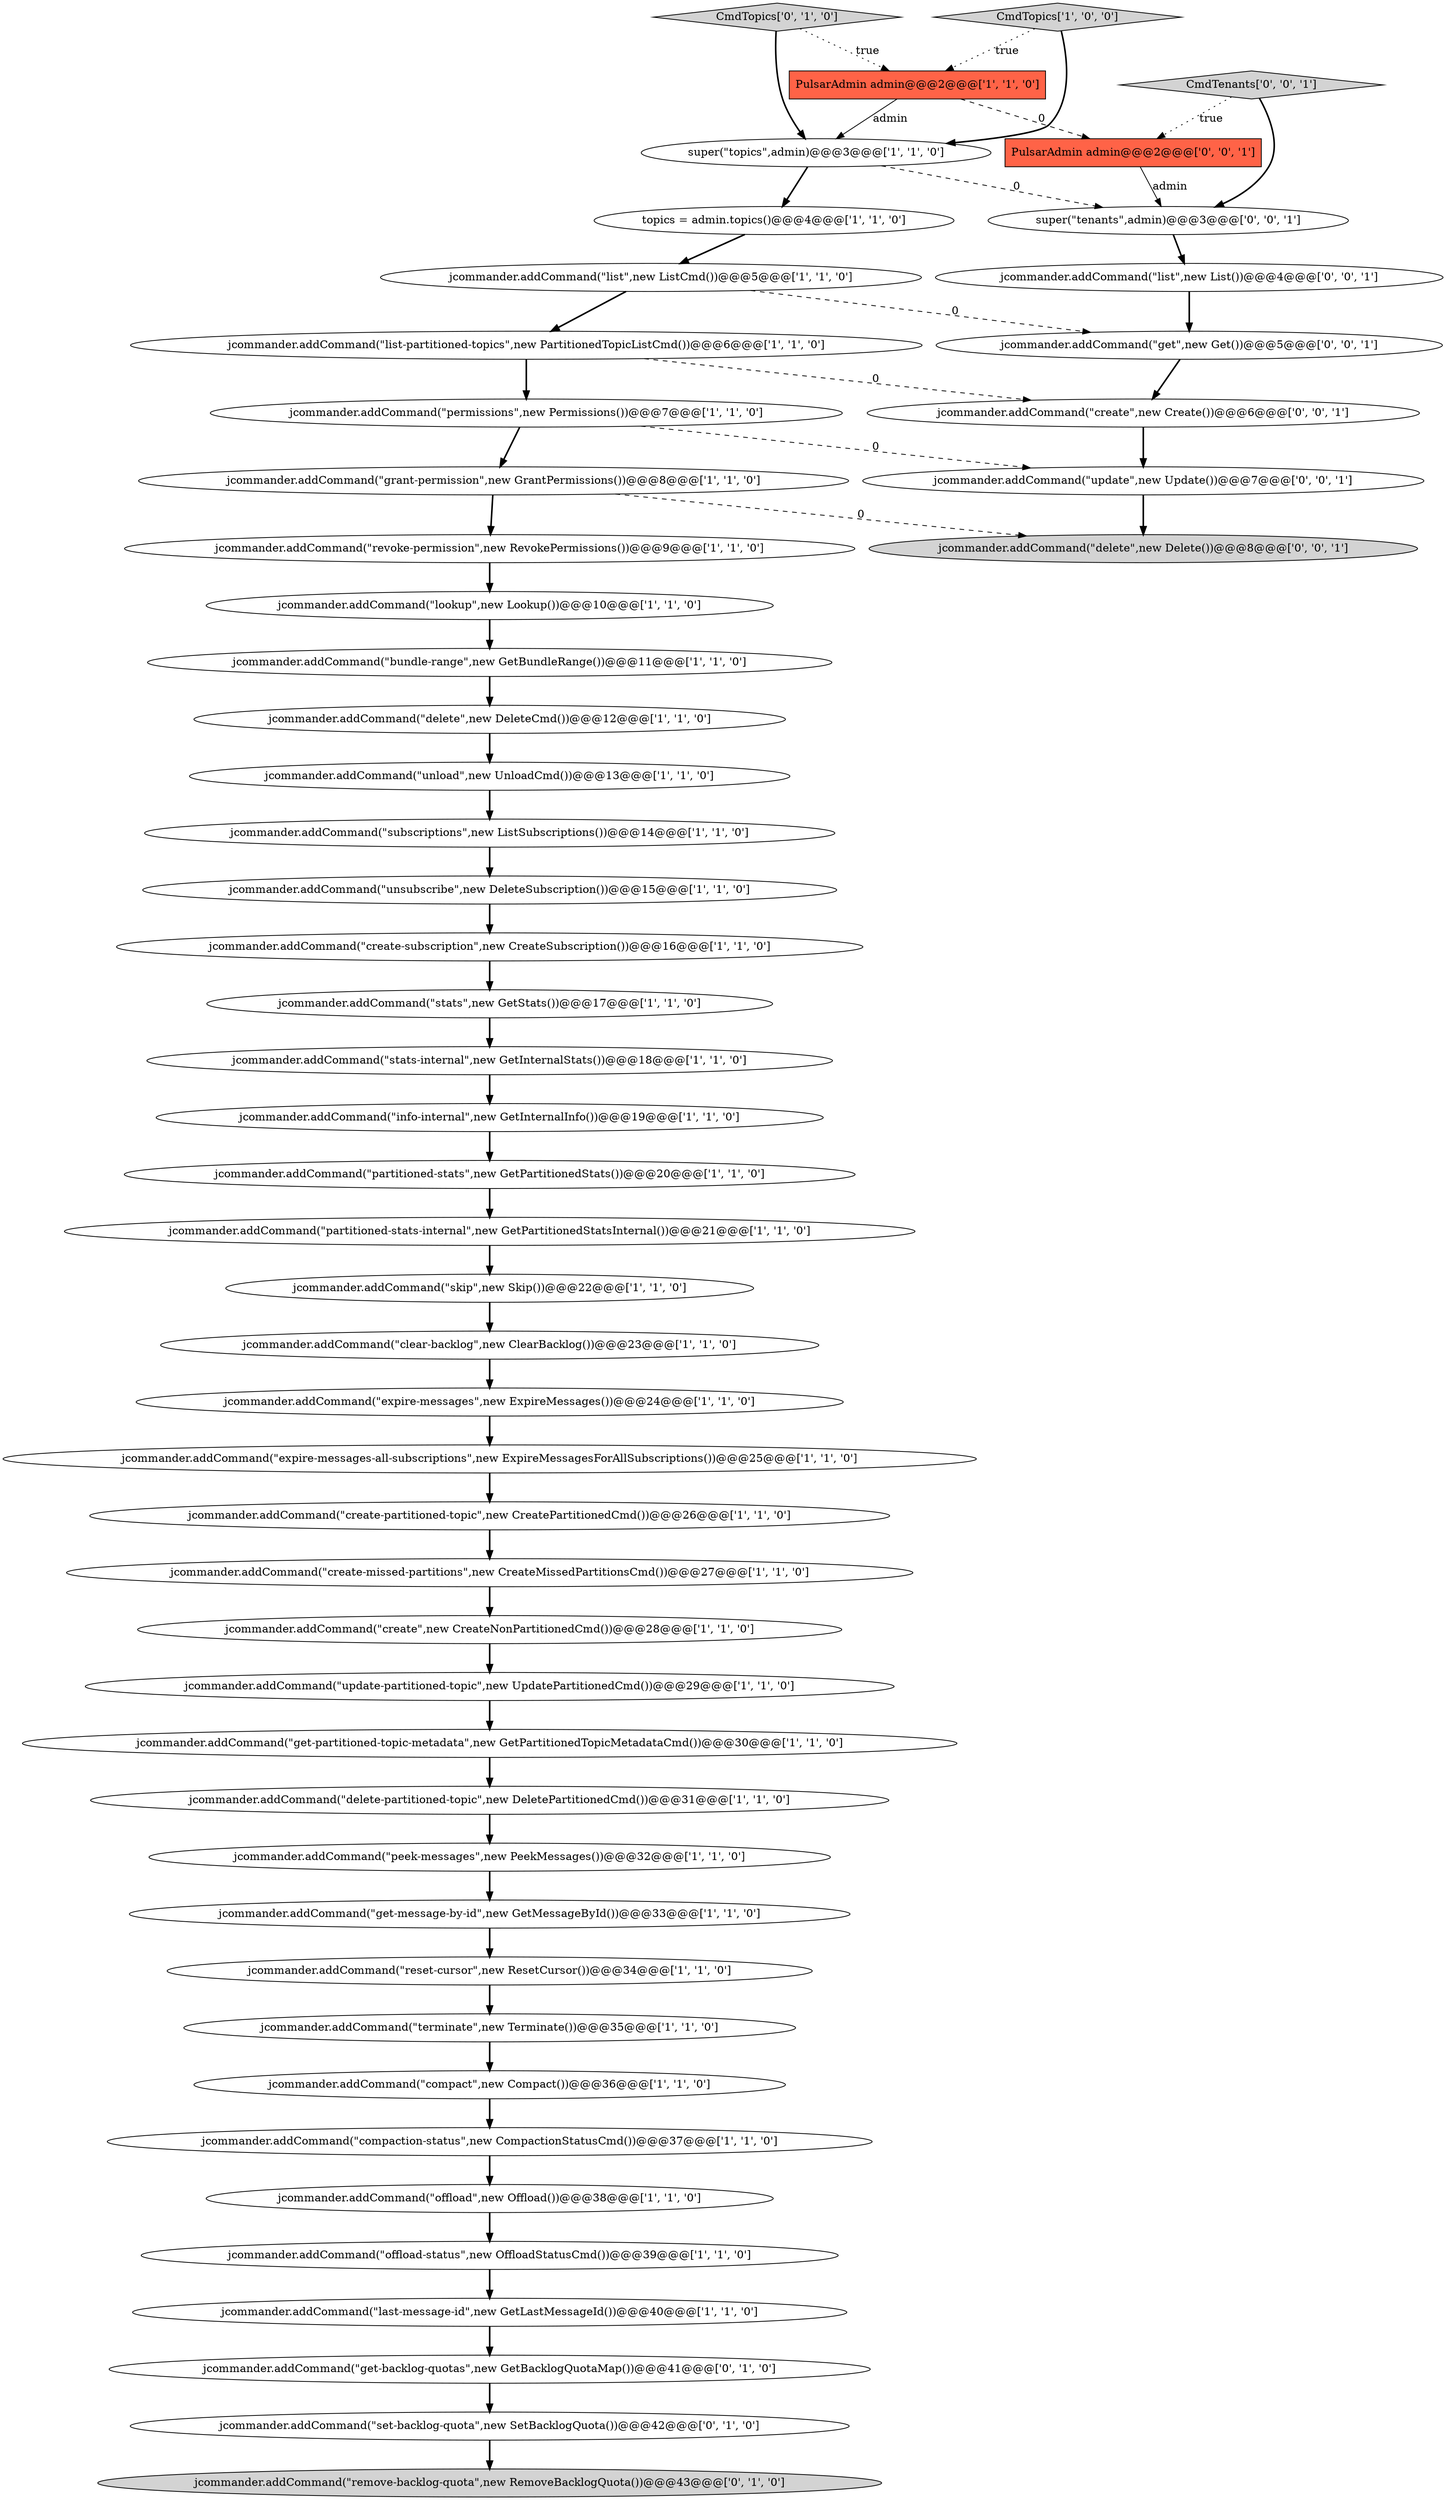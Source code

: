 digraph {
13 [style = filled, label = "jcommander.addCommand(\"last-message-id\",new GetLastMessageId())@@@40@@@['1', '1', '0']", fillcolor = white, shape = ellipse image = "AAA0AAABBB1BBB"];
31 [style = filled, label = "jcommander.addCommand(\"delete-partitioned-topic\",new DeletePartitionedCmd())@@@31@@@['1', '1', '0']", fillcolor = white, shape = ellipse image = "AAA0AAABBB1BBB"];
39 [style = filled, label = "jcommander.addCommand(\"reset-cursor\",new ResetCursor())@@@34@@@['1', '1', '0']", fillcolor = white, shape = ellipse image = "AAA0AAABBB1BBB"];
17 [style = filled, label = "jcommander.addCommand(\"partitioned-stats\",new GetPartitionedStats())@@@20@@@['1', '1', '0']", fillcolor = white, shape = ellipse image = "AAA0AAABBB1BBB"];
12 [style = filled, label = "jcommander.addCommand(\"stats-internal\",new GetInternalStats())@@@18@@@['1', '1', '0']", fillcolor = white, shape = ellipse image = "AAA0AAABBB1BBB"];
42 [style = filled, label = "jcommander.addCommand(\"remove-backlog-quota\",new RemoveBacklogQuota())@@@43@@@['0', '1', '0']", fillcolor = lightgray, shape = ellipse image = "AAA1AAABBB2BBB"];
22 [style = filled, label = "jcommander.addCommand(\"compact\",new Compact())@@@36@@@['1', '1', '0']", fillcolor = white, shape = ellipse image = "AAA0AAABBB1BBB"];
28 [style = filled, label = "jcommander.addCommand(\"delete\",new DeleteCmd())@@@12@@@['1', '1', '0']", fillcolor = white, shape = ellipse image = "AAA0AAABBB1BBB"];
33 [style = filled, label = "jcommander.addCommand(\"grant-permission\",new GrantPermissions())@@@8@@@['1', '1', '0']", fillcolor = white, shape = ellipse image = "AAA0AAABBB1BBB"];
14 [style = filled, label = "jcommander.addCommand(\"bundle-range\",new GetBundleRange())@@@11@@@['1', '1', '0']", fillcolor = white, shape = ellipse image = "AAA0AAABBB1BBB"];
15 [style = filled, label = "jcommander.addCommand(\"expire-messages-all-subscriptions\",new ExpireMessagesForAllSubscriptions())@@@25@@@['1', '1', '0']", fillcolor = white, shape = ellipse image = "AAA0AAABBB1BBB"];
5 [style = filled, label = "jcommander.addCommand(\"lookup\",new Lookup())@@@10@@@['1', '1', '0']", fillcolor = white, shape = ellipse image = "AAA0AAABBB1BBB"];
49 [style = filled, label = "super(\"tenants\",admin)@@@3@@@['0', '0', '1']", fillcolor = white, shape = ellipse image = "AAA0AAABBB3BBB"];
10 [style = filled, label = "jcommander.addCommand(\"stats\",new GetStats())@@@17@@@['1', '1', '0']", fillcolor = white, shape = ellipse image = "AAA0AAABBB1BBB"];
37 [style = filled, label = "jcommander.addCommand(\"update-partitioned-topic\",new UpdatePartitionedCmd())@@@29@@@['1', '1', '0']", fillcolor = white, shape = ellipse image = "AAA0AAABBB1BBB"];
30 [style = filled, label = "jcommander.addCommand(\"compaction-status\",new CompactionStatusCmd())@@@37@@@['1', '1', '0']", fillcolor = white, shape = ellipse image = "AAA0AAABBB1BBB"];
41 [style = filled, label = "jcommander.addCommand(\"get-backlog-quotas\",new GetBacklogQuotaMap())@@@41@@@['0', '1', '0']", fillcolor = white, shape = ellipse image = "AAA1AAABBB2BBB"];
32 [style = filled, label = "super(\"topics\",admin)@@@3@@@['1', '1', '0']", fillcolor = white, shape = ellipse image = "AAA0AAABBB1BBB"];
40 [style = filled, label = "CmdTopics['0', '1', '0']", fillcolor = lightgray, shape = diamond image = "AAA0AAABBB2BBB"];
16 [style = filled, label = "CmdTopics['1', '0', '0']", fillcolor = lightgray, shape = diamond image = "AAA0AAABBB1BBB"];
9 [style = filled, label = "jcommander.addCommand(\"offload-status\",new OffloadStatusCmd())@@@39@@@['1', '1', '0']", fillcolor = white, shape = ellipse image = "AAA0AAABBB1BBB"];
18 [style = filled, label = "jcommander.addCommand(\"subscriptions\",new ListSubscriptions())@@@14@@@['1', '1', '0']", fillcolor = white, shape = ellipse image = "AAA0AAABBB1BBB"];
7 [style = filled, label = "jcommander.addCommand(\"create-missed-partitions\",new CreateMissedPartitionsCmd())@@@27@@@['1', '1', '0']", fillcolor = white, shape = ellipse image = "AAA0AAABBB1BBB"];
25 [style = filled, label = "jcommander.addCommand(\"create-subscription\",new CreateSubscription())@@@16@@@['1', '1', '0']", fillcolor = white, shape = ellipse image = "AAA0AAABBB1BBB"];
23 [style = filled, label = "jcommander.addCommand(\"offload\",new Offload())@@@38@@@['1', '1', '0']", fillcolor = white, shape = ellipse image = "AAA0AAABBB1BBB"];
36 [style = filled, label = "jcommander.addCommand(\"get-partitioned-topic-metadata\",new GetPartitionedTopicMetadataCmd())@@@30@@@['1', '1', '0']", fillcolor = white, shape = ellipse image = "AAA0AAABBB1BBB"];
47 [style = filled, label = "jcommander.addCommand(\"list\",new List())@@@4@@@['0', '0', '1']", fillcolor = white, shape = ellipse image = "AAA0AAABBB3BBB"];
50 [style = filled, label = "jcommander.addCommand(\"create\",new Create())@@@6@@@['0', '0', '1']", fillcolor = white, shape = ellipse image = "AAA0AAABBB3BBB"];
51 [style = filled, label = "jcommander.addCommand(\"update\",new Update())@@@7@@@['0', '0', '1']", fillcolor = white, shape = ellipse image = "AAA0AAABBB3BBB"];
21 [style = filled, label = "jcommander.addCommand(\"create-partitioned-topic\",new CreatePartitionedCmd())@@@26@@@['1', '1', '0']", fillcolor = white, shape = ellipse image = "AAA0AAABBB1BBB"];
45 [style = filled, label = "jcommander.addCommand(\"get\",new Get())@@@5@@@['0', '0', '1']", fillcolor = white, shape = ellipse image = "AAA0AAABBB3BBB"];
20 [style = filled, label = "jcommander.addCommand(\"expire-messages\",new ExpireMessages())@@@24@@@['1', '1', '0']", fillcolor = white, shape = ellipse image = "AAA0AAABBB1BBB"];
19 [style = filled, label = "jcommander.addCommand(\"unsubscribe\",new DeleteSubscription())@@@15@@@['1', '1', '0']", fillcolor = white, shape = ellipse image = "AAA0AAABBB1BBB"];
38 [style = filled, label = "jcommander.addCommand(\"get-message-by-id\",new GetMessageById())@@@33@@@['1', '1', '0']", fillcolor = white, shape = ellipse image = "AAA0AAABBB1BBB"];
29 [style = filled, label = "jcommander.addCommand(\"list\",new ListCmd())@@@5@@@['1', '1', '0']", fillcolor = white, shape = ellipse image = "AAA0AAABBB1BBB"];
46 [style = filled, label = "jcommander.addCommand(\"delete\",new Delete())@@@8@@@['0', '0', '1']", fillcolor = lightgray, shape = ellipse image = "AAA0AAABBB3BBB"];
26 [style = filled, label = "jcommander.addCommand(\"terminate\",new Terminate())@@@35@@@['1', '1', '0']", fillcolor = white, shape = ellipse image = "AAA0AAABBB1BBB"];
34 [style = filled, label = "jcommander.addCommand(\"partitioned-stats-internal\",new GetPartitionedStatsInternal())@@@21@@@['1', '1', '0']", fillcolor = white, shape = ellipse image = "AAA0AAABBB1BBB"];
6 [style = filled, label = "jcommander.addCommand(\"info-internal\",new GetInternalInfo())@@@19@@@['1', '1', '0']", fillcolor = white, shape = ellipse image = "AAA0AAABBB1BBB"];
43 [style = filled, label = "jcommander.addCommand(\"set-backlog-quota\",new SetBacklogQuota())@@@42@@@['0', '1', '0']", fillcolor = white, shape = ellipse image = "AAA1AAABBB2BBB"];
3 [style = filled, label = "jcommander.addCommand(\"peek-messages\",new PeekMessages())@@@32@@@['1', '1', '0']", fillcolor = white, shape = ellipse image = "AAA0AAABBB1BBB"];
27 [style = filled, label = "jcommander.addCommand(\"clear-backlog\",new ClearBacklog())@@@23@@@['1', '1', '0']", fillcolor = white, shape = ellipse image = "AAA0AAABBB1BBB"];
8 [style = filled, label = "jcommander.addCommand(\"list-partitioned-topics\",new PartitionedTopicListCmd())@@@6@@@['1', '1', '0']", fillcolor = white, shape = ellipse image = "AAA0AAABBB1BBB"];
2 [style = filled, label = "PulsarAdmin admin@@@2@@@['1', '1', '0']", fillcolor = tomato, shape = box image = "AAA0AAABBB1BBB"];
35 [style = filled, label = "jcommander.addCommand(\"revoke-permission\",new RevokePermissions())@@@9@@@['1', '1', '0']", fillcolor = white, shape = ellipse image = "AAA0AAABBB1BBB"];
0 [style = filled, label = "jcommander.addCommand(\"permissions\",new Permissions())@@@7@@@['1', '1', '0']", fillcolor = white, shape = ellipse image = "AAA0AAABBB1BBB"];
1 [style = filled, label = "jcommander.addCommand(\"create\",new CreateNonPartitionedCmd())@@@28@@@['1', '1', '0']", fillcolor = white, shape = ellipse image = "AAA0AAABBB1BBB"];
48 [style = filled, label = "PulsarAdmin admin@@@2@@@['0', '0', '1']", fillcolor = tomato, shape = box image = "AAA0AAABBB3BBB"];
4 [style = filled, label = "topics = admin.topics()@@@4@@@['1', '1', '0']", fillcolor = white, shape = ellipse image = "AAA0AAABBB1BBB"];
24 [style = filled, label = "jcommander.addCommand(\"unload\",new UnloadCmd())@@@13@@@['1', '1', '0']", fillcolor = white, shape = ellipse image = "AAA0AAABBB1BBB"];
11 [style = filled, label = "jcommander.addCommand(\"skip\",new Skip())@@@22@@@['1', '1', '0']", fillcolor = white, shape = ellipse image = "AAA0AAABBB1BBB"];
44 [style = filled, label = "CmdTenants['0', '0', '1']", fillcolor = lightgray, shape = diamond image = "AAA0AAABBB3BBB"];
40->32 [style = bold, label=""];
26->22 [style = bold, label=""];
5->14 [style = bold, label=""];
23->9 [style = bold, label=""];
22->30 [style = bold, label=""];
0->33 [style = bold, label=""];
29->8 [style = bold, label=""];
24->18 [style = bold, label=""];
16->2 [style = dotted, label="true"];
8->0 [style = bold, label=""];
25->10 [style = bold, label=""];
20->15 [style = bold, label=""];
41->43 [style = bold, label=""];
9->13 [style = bold, label=""];
2->48 [style = dashed, label="0"];
40->2 [style = dotted, label="true"];
38->39 [style = bold, label=""];
6->17 [style = bold, label=""];
15->21 [style = bold, label=""];
50->51 [style = bold, label=""];
27->20 [style = bold, label=""];
13->41 [style = bold, label=""];
1->37 [style = bold, label=""];
43->42 [style = bold, label=""];
8->50 [style = dashed, label="0"];
10->12 [style = bold, label=""];
14->28 [style = bold, label=""];
11->27 [style = bold, label=""];
19->25 [style = bold, label=""];
35->5 [style = bold, label=""];
33->35 [style = bold, label=""];
37->36 [style = bold, label=""];
44->48 [style = dotted, label="true"];
29->45 [style = dashed, label="0"];
28->24 [style = bold, label=""];
18->19 [style = bold, label=""];
36->31 [style = bold, label=""];
30->23 [style = bold, label=""];
44->49 [style = bold, label=""];
49->47 [style = bold, label=""];
31->3 [style = bold, label=""];
21->7 [style = bold, label=""];
0->51 [style = dashed, label="0"];
33->46 [style = dashed, label="0"];
3->38 [style = bold, label=""];
7->1 [style = bold, label=""];
17->34 [style = bold, label=""];
51->46 [style = bold, label=""];
2->32 [style = solid, label="admin"];
32->49 [style = dashed, label="0"];
4->29 [style = bold, label=""];
32->4 [style = bold, label=""];
45->50 [style = bold, label=""];
47->45 [style = bold, label=""];
48->49 [style = solid, label="admin"];
12->6 [style = bold, label=""];
16->32 [style = bold, label=""];
39->26 [style = bold, label=""];
34->11 [style = bold, label=""];
}
